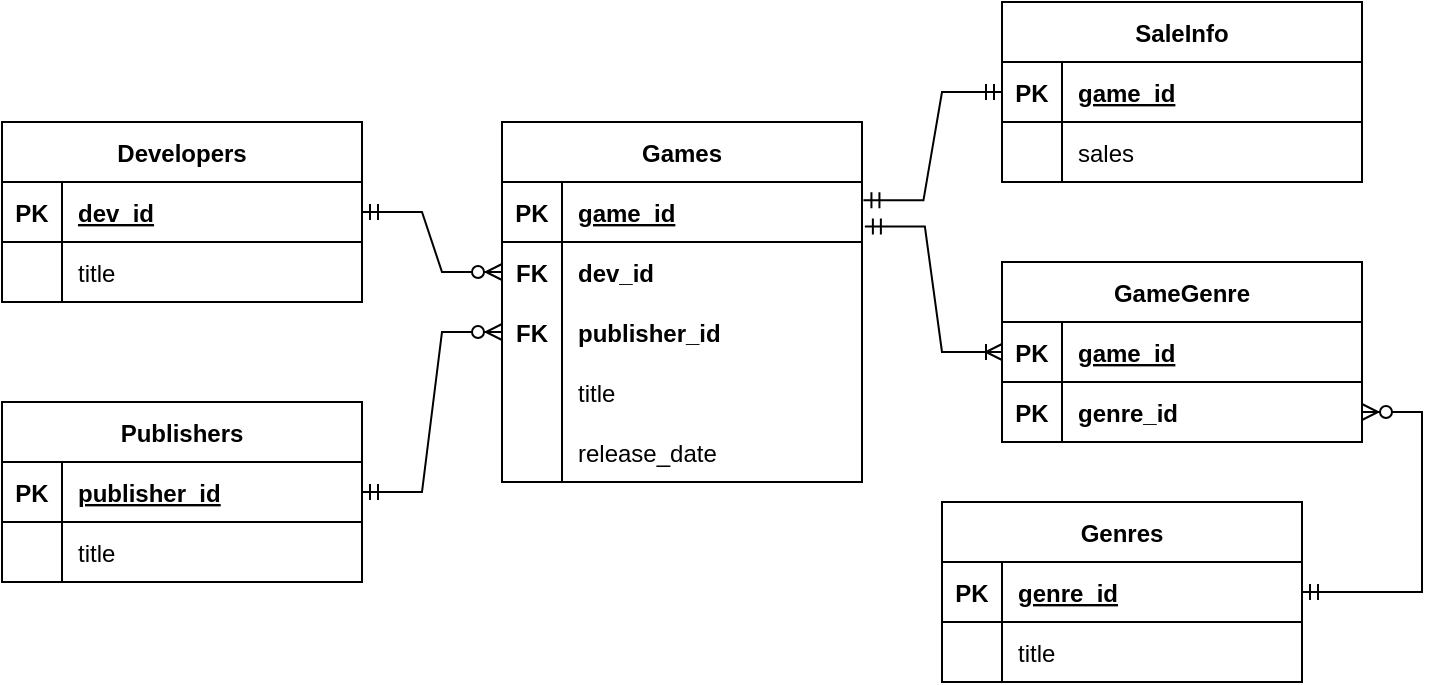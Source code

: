 <mxfile version="16.1.0" type="google"><diagram id="jZyfOEV9p-YZ8zZ--8DV" name="Page-1"><mxGraphModel dx="981" dy="526" grid="1" gridSize="10" guides="1" tooltips="1" connect="1" arrows="1" fold="1" page="1" pageScale="1" pageWidth="827" pageHeight="1169" math="0" shadow="0"><root><mxCell id="0"/><mxCell id="1" parent="0"/><mxCell id="eu8vvTit5IWF6ow-wvU_-1" value="Games" style="shape=table;startSize=30;container=1;collapsible=1;childLayout=tableLayout;fixedRows=1;rowLines=0;fontStyle=1;align=center;resizeLast=1;" vertex="1" parent="1"><mxGeometry x="330" y="210" width="180" height="180" as="geometry"/></mxCell><mxCell id="eu8vvTit5IWF6ow-wvU_-2" value="" style="shape=partialRectangle;collapsible=0;dropTarget=0;pointerEvents=0;fillColor=none;top=0;left=0;bottom=1;right=0;points=[[0,0.5],[1,0.5]];portConstraint=eastwest;" vertex="1" parent="eu8vvTit5IWF6ow-wvU_-1"><mxGeometry y="30" width="180" height="30" as="geometry"/></mxCell><mxCell id="eu8vvTit5IWF6ow-wvU_-3" value="PK" style="shape=partialRectangle;connectable=0;fillColor=none;top=0;left=0;bottom=0;right=0;fontStyle=1;overflow=hidden;" vertex="1" parent="eu8vvTit5IWF6ow-wvU_-2"><mxGeometry width="30" height="30" as="geometry"><mxRectangle width="30" height="30" as="alternateBounds"/></mxGeometry></mxCell><mxCell id="eu8vvTit5IWF6ow-wvU_-4" value="game_id" style="shape=partialRectangle;connectable=0;fillColor=none;top=0;left=0;bottom=0;right=0;align=left;spacingLeft=6;fontStyle=5;overflow=hidden;" vertex="1" parent="eu8vvTit5IWF6ow-wvU_-2"><mxGeometry x="30" width="150" height="30" as="geometry"><mxRectangle width="150" height="30" as="alternateBounds"/></mxGeometry></mxCell><mxCell id="eu8vvTit5IWF6ow-wvU_-8" value="" style="shape=partialRectangle;collapsible=0;dropTarget=0;pointerEvents=0;fillColor=none;top=0;left=0;bottom=0;right=0;points=[[0,0.5],[1,0.5]];portConstraint=eastwest;" vertex="1" parent="eu8vvTit5IWF6ow-wvU_-1"><mxGeometry y="60" width="180" height="30" as="geometry"/></mxCell><mxCell id="eu8vvTit5IWF6ow-wvU_-9" value="FK" style="shape=partialRectangle;connectable=0;fillColor=none;top=0;left=0;bottom=0;right=0;editable=1;overflow=hidden;fontStyle=1" vertex="1" parent="eu8vvTit5IWF6ow-wvU_-8"><mxGeometry width="30" height="30" as="geometry"><mxRectangle width="30" height="30" as="alternateBounds"/></mxGeometry></mxCell><mxCell id="eu8vvTit5IWF6ow-wvU_-10" value="dev_id" style="shape=partialRectangle;connectable=0;fillColor=none;top=0;left=0;bottom=0;right=0;align=left;spacingLeft=6;overflow=hidden;fontStyle=1" vertex="1" parent="eu8vvTit5IWF6ow-wvU_-8"><mxGeometry x="30" width="150" height="30" as="geometry"><mxRectangle width="150" height="30" as="alternateBounds"/></mxGeometry></mxCell><mxCell id="eu8vvTit5IWF6ow-wvU_-11" value="" style="shape=partialRectangle;collapsible=0;dropTarget=0;pointerEvents=0;fillColor=none;top=0;left=0;bottom=0;right=0;points=[[0,0.5],[1,0.5]];portConstraint=eastwest;" vertex="1" parent="eu8vvTit5IWF6ow-wvU_-1"><mxGeometry y="90" width="180" height="30" as="geometry"/></mxCell><mxCell id="eu8vvTit5IWF6ow-wvU_-12" value="FK" style="shape=partialRectangle;connectable=0;fillColor=none;top=0;left=0;bottom=0;right=0;editable=1;overflow=hidden;fontStyle=1" vertex="1" parent="eu8vvTit5IWF6ow-wvU_-11"><mxGeometry width="30" height="30" as="geometry"><mxRectangle width="30" height="30" as="alternateBounds"/></mxGeometry></mxCell><mxCell id="eu8vvTit5IWF6ow-wvU_-13" value="publisher_id" style="shape=partialRectangle;connectable=0;fillColor=none;top=0;left=0;bottom=0;right=0;align=left;spacingLeft=6;overflow=hidden;fontStyle=1" vertex="1" parent="eu8vvTit5IWF6ow-wvU_-11"><mxGeometry x="30" width="150" height="30" as="geometry"><mxRectangle width="150" height="30" as="alternateBounds"/></mxGeometry></mxCell><mxCell id="eu8vvTit5IWF6ow-wvU_-14" value="" style="shape=partialRectangle;collapsible=0;dropTarget=0;pointerEvents=0;fillColor=none;top=0;left=0;bottom=0;right=0;points=[[0,0.5],[1,0.5]];portConstraint=eastwest;" vertex="1" parent="eu8vvTit5IWF6ow-wvU_-1"><mxGeometry y="120" width="180" height="30" as="geometry"/></mxCell><mxCell id="eu8vvTit5IWF6ow-wvU_-15" value="" style="shape=partialRectangle;connectable=0;fillColor=none;top=0;left=0;bottom=0;right=0;fontStyle=0;overflow=hidden;" vertex="1" parent="eu8vvTit5IWF6ow-wvU_-14"><mxGeometry width="30" height="30" as="geometry"><mxRectangle width="30" height="30" as="alternateBounds"/></mxGeometry></mxCell><mxCell id="eu8vvTit5IWF6ow-wvU_-16" value="title" style="shape=partialRectangle;connectable=0;fillColor=none;top=0;left=0;bottom=0;right=0;align=left;spacingLeft=6;fontStyle=0;overflow=hidden;" vertex="1" parent="eu8vvTit5IWF6ow-wvU_-14"><mxGeometry x="30" width="150" height="30" as="geometry"><mxRectangle width="150" height="30" as="alternateBounds"/></mxGeometry></mxCell><mxCell id="eu8vvTit5IWF6ow-wvU_-57" value="" style="shape=partialRectangle;collapsible=0;dropTarget=0;pointerEvents=0;fillColor=none;top=0;left=0;bottom=0;right=0;points=[[0,0.5],[1,0.5]];portConstraint=eastwest;" vertex="1" parent="eu8vvTit5IWF6ow-wvU_-1"><mxGeometry y="150" width="180" height="30" as="geometry"/></mxCell><mxCell id="eu8vvTit5IWF6ow-wvU_-58" value="" style="shape=partialRectangle;connectable=0;fillColor=none;top=0;left=0;bottom=0;right=0;fontStyle=0;overflow=hidden;" vertex="1" parent="eu8vvTit5IWF6ow-wvU_-57"><mxGeometry width="30" height="30" as="geometry"><mxRectangle width="30" height="30" as="alternateBounds"/></mxGeometry></mxCell><mxCell id="eu8vvTit5IWF6ow-wvU_-59" value="release_date" style="shape=partialRectangle;connectable=0;fillColor=none;top=0;left=0;bottom=0;right=0;align=left;spacingLeft=6;fontStyle=0;overflow=hidden;" vertex="1" parent="eu8vvTit5IWF6ow-wvU_-57"><mxGeometry x="30" width="150" height="30" as="geometry"><mxRectangle width="150" height="30" as="alternateBounds"/></mxGeometry></mxCell><mxCell id="eu8vvTit5IWF6ow-wvU_-17" value="SaleInfo" style="shape=table;startSize=30;container=1;collapsible=1;childLayout=tableLayout;fixedRows=1;rowLines=0;fontStyle=1;align=center;resizeLast=1;" vertex="1" parent="1"><mxGeometry x="580" y="150" width="180" height="90" as="geometry"/></mxCell><mxCell id="eu8vvTit5IWF6ow-wvU_-18" value="" style="shape=partialRectangle;collapsible=0;dropTarget=0;pointerEvents=0;fillColor=none;top=0;left=0;bottom=1;right=0;points=[[0,0.5],[1,0.5]];portConstraint=eastwest;" vertex="1" parent="eu8vvTit5IWF6ow-wvU_-17"><mxGeometry y="30" width="180" height="30" as="geometry"/></mxCell><mxCell id="eu8vvTit5IWF6ow-wvU_-19" value="PK" style="shape=partialRectangle;connectable=0;fillColor=none;top=0;left=0;bottom=0;right=0;fontStyle=1;overflow=hidden;" vertex="1" parent="eu8vvTit5IWF6ow-wvU_-18"><mxGeometry width="30" height="30" as="geometry"><mxRectangle width="30" height="30" as="alternateBounds"/></mxGeometry></mxCell><mxCell id="eu8vvTit5IWF6ow-wvU_-20" value="game_id" style="shape=partialRectangle;connectable=0;fillColor=none;top=0;left=0;bottom=0;right=0;align=left;spacingLeft=6;fontStyle=5;overflow=hidden;" vertex="1" parent="eu8vvTit5IWF6ow-wvU_-18"><mxGeometry x="30" width="150" height="30" as="geometry"><mxRectangle width="150" height="30" as="alternateBounds"/></mxGeometry></mxCell><mxCell id="eu8vvTit5IWF6ow-wvU_-30" value="" style="shape=partialRectangle;collapsible=0;dropTarget=0;pointerEvents=0;fillColor=none;top=0;left=0;bottom=0;right=0;points=[[0,0.5],[1,0.5]];portConstraint=eastwest;" vertex="1" parent="eu8vvTit5IWF6ow-wvU_-17"><mxGeometry y="60" width="180" height="30" as="geometry"/></mxCell><mxCell id="eu8vvTit5IWF6ow-wvU_-31" value="" style="shape=partialRectangle;connectable=0;fillColor=none;top=0;left=0;bottom=0;right=0;fontStyle=0;overflow=hidden;" vertex="1" parent="eu8vvTit5IWF6ow-wvU_-30"><mxGeometry width="30" height="30" as="geometry"><mxRectangle width="30" height="30" as="alternateBounds"/></mxGeometry></mxCell><mxCell id="eu8vvTit5IWF6ow-wvU_-32" value="sales" style="shape=partialRectangle;connectable=0;fillColor=none;top=0;left=0;bottom=0;right=0;align=left;spacingLeft=6;fontStyle=0;overflow=hidden;" vertex="1" parent="eu8vvTit5IWF6ow-wvU_-30"><mxGeometry x="30" width="150" height="30" as="geometry"><mxRectangle width="150" height="30" as="alternateBounds"/></mxGeometry></mxCell><mxCell id="eu8vvTit5IWF6ow-wvU_-33" value="Publishers" style="shape=table;startSize=30;container=1;collapsible=1;childLayout=tableLayout;fixedRows=1;rowLines=0;fontStyle=1;align=center;resizeLast=1;" vertex="1" parent="1"><mxGeometry x="80" y="350" width="180" height="90" as="geometry"/></mxCell><mxCell id="eu8vvTit5IWF6ow-wvU_-34" value="" style="shape=partialRectangle;collapsible=0;dropTarget=0;pointerEvents=0;fillColor=none;top=0;left=0;bottom=1;right=0;points=[[0,0.5],[1,0.5]];portConstraint=eastwest;" vertex="1" parent="eu8vvTit5IWF6ow-wvU_-33"><mxGeometry y="30" width="180" height="30" as="geometry"/></mxCell><mxCell id="eu8vvTit5IWF6ow-wvU_-35" value="PK" style="shape=partialRectangle;connectable=0;fillColor=none;top=0;left=0;bottom=0;right=0;fontStyle=1;overflow=hidden;" vertex="1" parent="eu8vvTit5IWF6ow-wvU_-34"><mxGeometry width="30" height="30" as="geometry"><mxRectangle width="30" height="30" as="alternateBounds"/></mxGeometry></mxCell><mxCell id="eu8vvTit5IWF6ow-wvU_-36" value="publisher_id" style="shape=partialRectangle;connectable=0;fillColor=none;top=0;left=0;bottom=0;right=0;align=left;spacingLeft=6;fontStyle=5;overflow=hidden;" vertex="1" parent="eu8vvTit5IWF6ow-wvU_-34"><mxGeometry x="30" width="150" height="30" as="geometry"><mxRectangle width="150" height="30" as="alternateBounds"/></mxGeometry></mxCell><mxCell id="eu8vvTit5IWF6ow-wvU_-37" value="" style="shape=partialRectangle;collapsible=0;dropTarget=0;pointerEvents=0;fillColor=none;top=0;left=0;bottom=0;right=0;points=[[0,0.5],[1,0.5]];portConstraint=eastwest;" vertex="1" parent="eu8vvTit5IWF6ow-wvU_-33"><mxGeometry y="60" width="180" height="30" as="geometry"/></mxCell><mxCell id="eu8vvTit5IWF6ow-wvU_-38" value="" style="shape=partialRectangle;connectable=0;fillColor=none;top=0;left=0;bottom=0;right=0;editable=1;overflow=hidden;" vertex="1" parent="eu8vvTit5IWF6ow-wvU_-37"><mxGeometry width="30" height="30" as="geometry"><mxRectangle width="30" height="30" as="alternateBounds"/></mxGeometry></mxCell><mxCell id="eu8vvTit5IWF6ow-wvU_-39" value="title" style="shape=partialRectangle;connectable=0;fillColor=none;top=0;left=0;bottom=0;right=0;align=left;spacingLeft=6;overflow=hidden;" vertex="1" parent="eu8vvTit5IWF6ow-wvU_-37"><mxGeometry x="30" width="150" height="30" as="geometry"><mxRectangle width="150" height="30" as="alternateBounds"/></mxGeometry></mxCell><mxCell id="eu8vvTit5IWF6ow-wvU_-49" value="Developers" style="shape=table;startSize=30;container=1;collapsible=1;childLayout=tableLayout;fixedRows=1;rowLines=0;fontStyle=1;align=center;resizeLast=1;" vertex="1" parent="1"><mxGeometry x="80" y="210" width="180" height="90" as="geometry"/></mxCell><mxCell id="eu8vvTit5IWF6ow-wvU_-50" value="" style="shape=partialRectangle;collapsible=0;dropTarget=0;pointerEvents=0;fillColor=none;top=0;left=0;bottom=1;right=0;points=[[0,0.5],[1,0.5]];portConstraint=eastwest;" vertex="1" parent="eu8vvTit5IWF6ow-wvU_-49"><mxGeometry y="30" width="180" height="30" as="geometry"/></mxCell><mxCell id="eu8vvTit5IWF6ow-wvU_-51" value="PK" style="shape=partialRectangle;connectable=0;fillColor=none;top=0;left=0;bottom=0;right=0;fontStyle=1;overflow=hidden;" vertex="1" parent="eu8vvTit5IWF6ow-wvU_-50"><mxGeometry width="30" height="30" as="geometry"><mxRectangle width="30" height="30" as="alternateBounds"/></mxGeometry></mxCell><mxCell id="eu8vvTit5IWF6ow-wvU_-52" value="dev_id" style="shape=partialRectangle;connectable=0;fillColor=none;top=0;left=0;bottom=0;right=0;align=left;spacingLeft=6;fontStyle=5;overflow=hidden;" vertex="1" parent="eu8vvTit5IWF6ow-wvU_-50"><mxGeometry x="30" width="150" height="30" as="geometry"><mxRectangle width="150" height="30" as="alternateBounds"/></mxGeometry></mxCell><mxCell id="eu8vvTit5IWF6ow-wvU_-53" value="" style="shape=partialRectangle;collapsible=0;dropTarget=0;pointerEvents=0;fillColor=none;top=0;left=0;bottom=0;right=0;points=[[0,0.5],[1,0.5]];portConstraint=eastwest;" vertex="1" parent="eu8vvTit5IWF6ow-wvU_-49"><mxGeometry y="60" width="180" height="30" as="geometry"/></mxCell><mxCell id="eu8vvTit5IWF6ow-wvU_-54" value="" style="shape=partialRectangle;connectable=0;fillColor=none;top=0;left=0;bottom=0;right=0;editable=1;overflow=hidden;" vertex="1" parent="eu8vvTit5IWF6ow-wvU_-53"><mxGeometry width="30" height="30" as="geometry"><mxRectangle width="30" height="30" as="alternateBounds"/></mxGeometry></mxCell><mxCell id="eu8vvTit5IWF6ow-wvU_-55" value="title" style="shape=partialRectangle;connectable=0;fillColor=none;top=0;left=0;bottom=0;right=0;align=left;spacingLeft=6;overflow=hidden;" vertex="1" parent="eu8vvTit5IWF6ow-wvU_-53"><mxGeometry x="30" width="150" height="30" as="geometry"><mxRectangle width="150" height="30" as="alternateBounds"/></mxGeometry></mxCell><mxCell id="eu8vvTit5IWF6ow-wvU_-60" value="Genres" style="shape=table;startSize=30;container=1;collapsible=1;childLayout=tableLayout;fixedRows=1;rowLines=0;fontStyle=1;align=center;resizeLast=1;" vertex="1" parent="1"><mxGeometry x="550" y="400" width="180" height="90" as="geometry"/></mxCell><mxCell id="eu8vvTit5IWF6ow-wvU_-61" value="" style="shape=partialRectangle;collapsible=0;dropTarget=0;pointerEvents=0;fillColor=none;top=0;left=0;bottom=1;right=0;points=[[0,0.5],[1,0.5]];portConstraint=eastwest;" vertex="1" parent="eu8vvTit5IWF6ow-wvU_-60"><mxGeometry y="30" width="180" height="30" as="geometry"/></mxCell><mxCell id="eu8vvTit5IWF6ow-wvU_-62" value="PK" style="shape=partialRectangle;connectable=0;fillColor=none;top=0;left=0;bottom=0;right=0;fontStyle=1;overflow=hidden;" vertex="1" parent="eu8vvTit5IWF6ow-wvU_-61"><mxGeometry width="30" height="30" as="geometry"><mxRectangle width="30" height="30" as="alternateBounds"/></mxGeometry></mxCell><mxCell id="eu8vvTit5IWF6ow-wvU_-63" value="genre_id" style="shape=partialRectangle;connectable=0;fillColor=none;top=0;left=0;bottom=0;right=0;align=left;spacingLeft=6;fontStyle=5;overflow=hidden;" vertex="1" parent="eu8vvTit5IWF6ow-wvU_-61"><mxGeometry x="30" width="150" height="30" as="geometry"><mxRectangle width="150" height="30" as="alternateBounds"/></mxGeometry></mxCell><mxCell id="eu8vvTit5IWF6ow-wvU_-64" value="" style="shape=partialRectangle;collapsible=0;dropTarget=0;pointerEvents=0;fillColor=none;top=0;left=0;bottom=0;right=0;points=[[0,0.5],[1,0.5]];portConstraint=eastwest;" vertex="1" parent="eu8vvTit5IWF6ow-wvU_-60"><mxGeometry y="60" width="180" height="30" as="geometry"/></mxCell><mxCell id="eu8vvTit5IWF6ow-wvU_-65" value="" style="shape=partialRectangle;connectable=0;fillColor=none;top=0;left=0;bottom=0;right=0;editable=1;overflow=hidden;" vertex="1" parent="eu8vvTit5IWF6ow-wvU_-64"><mxGeometry width="30" height="30" as="geometry"><mxRectangle width="30" height="30" as="alternateBounds"/></mxGeometry></mxCell><mxCell id="eu8vvTit5IWF6ow-wvU_-66" value="title" style="shape=partialRectangle;connectable=0;fillColor=none;top=0;left=0;bottom=0;right=0;align=left;spacingLeft=6;overflow=hidden;" vertex="1" parent="eu8vvTit5IWF6ow-wvU_-64"><mxGeometry x="30" width="150" height="30" as="geometry"><mxRectangle width="150" height="30" as="alternateBounds"/></mxGeometry></mxCell><mxCell id="eu8vvTit5IWF6ow-wvU_-68" value="" style="edgeStyle=entityRelationEdgeStyle;fontSize=12;html=1;endArrow=ERmandOne;startArrow=ERmandOne;rounded=0;entryX=0;entryY=0.5;entryDx=0;entryDy=0;exitX=1.004;exitY=0.306;exitDx=0;exitDy=0;exitPerimeter=0;" edge="1" parent="1" source="eu8vvTit5IWF6ow-wvU_-2" target="eu8vvTit5IWF6ow-wvU_-18"><mxGeometry width="100" height="100" relative="1" as="geometry"><mxPoint x="390" y="380" as="sourcePoint"/><mxPoint x="490" y="280" as="targetPoint"/></mxGeometry></mxCell><mxCell id="eu8vvTit5IWF6ow-wvU_-70" value="" style="edgeStyle=entityRelationEdgeStyle;fontSize=12;html=1;endArrow=ERzeroToMany;startArrow=ERmandOne;rounded=0;exitX=1;exitY=0.5;exitDx=0;exitDy=0;entryX=0;entryY=0.5;entryDx=0;entryDy=0;" edge="1" parent="1" source="eu8vvTit5IWF6ow-wvU_-34" target="eu8vvTit5IWF6ow-wvU_-11"><mxGeometry width="100" height="100" relative="1" as="geometry"><mxPoint x="390" y="380" as="sourcePoint"/><mxPoint x="490" y="280" as="targetPoint"/></mxGeometry></mxCell><mxCell id="eu8vvTit5IWF6ow-wvU_-71" value="" style="edgeStyle=entityRelationEdgeStyle;fontSize=12;html=1;endArrow=ERzeroToMany;startArrow=ERmandOne;rounded=0;entryX=0;entryY=0.5;entryDx=0;entryDy=0;" edge="1" parent="1" source="eu8vvTit5IWF6ow-wvU_-50" target="eu8vvTit5IWF6ow-wvU_-8"><mxGeometry width="100" height="100" relative="1" as="geometry"><mxPoint x="270" y="405.0" as="sourcePoint"/><mxPoint x="340" y="355.0" as="targetPoint"/></mxGeometry></mxCell><mxCell id="eu8vvTit5IWF6ow-wvU_-72" value="GameGenre" style="shape=table;startSize=30;container=1;collapsible=1;childLayout=tableLayout;fixedRows=1;rowLines=0;fontStyle=1;align=center;resizeLast=1;" vertex="1" parent="1"><mxGeometry x="580" y="280" width="180" height="90" as="geometry"/></mxCell><mxCell id="eu8vvTit5IWF6ow-wvU_-73" value="" style="shape=partialRectangle;collapsible=0;dropTarget=0;pointerEvents=0;fillColor=none;top=0;left=0;bottom=1;right=0;points=[[0,0.5],[1,0.5]];portConstraint=eastwest;" vertex="1" parent="eu8vvTit5IWF6ow-wvU_-72"><mxGeometry y="30" width="180" height="30" as="geometry"/></mxCell><mxCell id="eu8vvTit5IWF6ow-wvU_-74" value="PK" style="shape=partialRectangle;connectable=0;fillColor=none;top=0;left=0;bottom=0;right=0;fontStyle=1;overflow=hidden;" vertex="1" parent="eu8vvTit5IWF6ow-wvU_-73"><mxGeometry width="30" height="30" as="geometry"><mxRectangle width="30" height="30" as="alternateBounds"/></mxGeometry></mxCell><mxCell id="eu8vvTit5IWF6ow-wvU_-75" value="game_id" style="shape=partialRectangle;connectable=0;fillColor=none;top=0;left=0;bottom=0;right=0;align=left;spacingLeft=6;fontStyle=5;overflow=hidden;" vertex="1" parent="eu8vvTit5IWF6ow-wvU_-73"><mxGeometry x="30" width="150" height="30" as="geometry"><mxRectangle width="150" height="30" as="alternateBounds"/></mxGeometry></mxCell><mxCell id="eu8vvTit5IWF6ow-wvU_-76" value="" style="shape=partialRectangle;collapsible=0;dropTarget=0;pointerEvents=0;fillColor=none;top=0;left=0;bottom=0;right=0;points=[[0,0.5],[1,0.5]];portConstraint=eastwest;" vertex="1" parent="eu8vvTit5IWF6ow-wvU_-72"><mxGeometry y="60" width="180" height="30" as="geometry"/></mxCell><mxCell id="eu8vvTit5IWF6ow-wvU_-77" value="PK" style="shape=partialRectangle;connectable=0;fillColor=none;top=0;left=0;bottom=0;right=0;editable=1;overflow=hidden;fontStyle=1" vertex="1" parent="eu8vvTit5IWF6ow-wvU_-76"><mxGeometry width="30" height="30" as="geometry"><mxRectangle width="30" height="30" as="alternateBounds"/></mxGeometry></mxCell><mxCell id="eu8vvTit5IWF6ow-wvU_-78" value="genre_id" style="shape=partialRectangle;connectable=0;fillColor=none;top=0;left=0;bottom=0;right=0;align=left;spacingLeft=6;overflow=hidden;fontStyle=1" vertex="1" parent="eu8vvTit5IWF6ow-wvU_-76"><mxGeometry x="30" width="150" height="30" as="geometry"><mxRectangle width="150" height="30" as="alternateBounds"/></mxGeometry></mxCell><mxCell id="eu8vvTit5IWF6ow-wvU_-79" value="" style="edgeStyle=entityRelationEdgeStyle;fontSize=12;html=1;endArrow=ERzeroToMany;startArrow=ERmandOne;rounded=0;exitX=1;exitY=0.5;exitDx=0;exitDy=0;" edge="1" parent="1" source="eu8vvTit5IWF6ow-wvU_-61" target="eu8vvTit5IWF6ow-wvU_-76"><mxGeometry width="100" height="100" relative="1" as="geometry"><mxPoint x="720" y="490.0" as="sourcePoint"/><mxPoint x="790" y="440.0" as="targetPoint"/></mxGeometry></mxCell><mxCell id="eu8vvTit5IWF6ow-wvU_-81" value="" style="edgeStyle=entityRelationEdgeStyle;fontSize=12;html=1;endArrow=ERoneToMany;startArrow=ERmandOne;rounded=0;exitX=1.008;exitY=0.743;exitDx=0;exitDy=0;entryX=0;entryY=0.5;entryDx=0;entryDy=0;exitPerimeter=0;" edge="1" parent="1" source="eu8vvTit5IWF6ow-wvU_-2" target="eu8vvTit5IWF6ow-wvU_-73"><mxGeometry width="100" height="100" relative="1" as="geometry"><mxPoint x="430" y="430" as="sourcePoint"/><mxPoint x="530" y="330" as="targetPoint"/></mxGeometry></mxCell></root></mxGraphModel></diagram></mxfile>